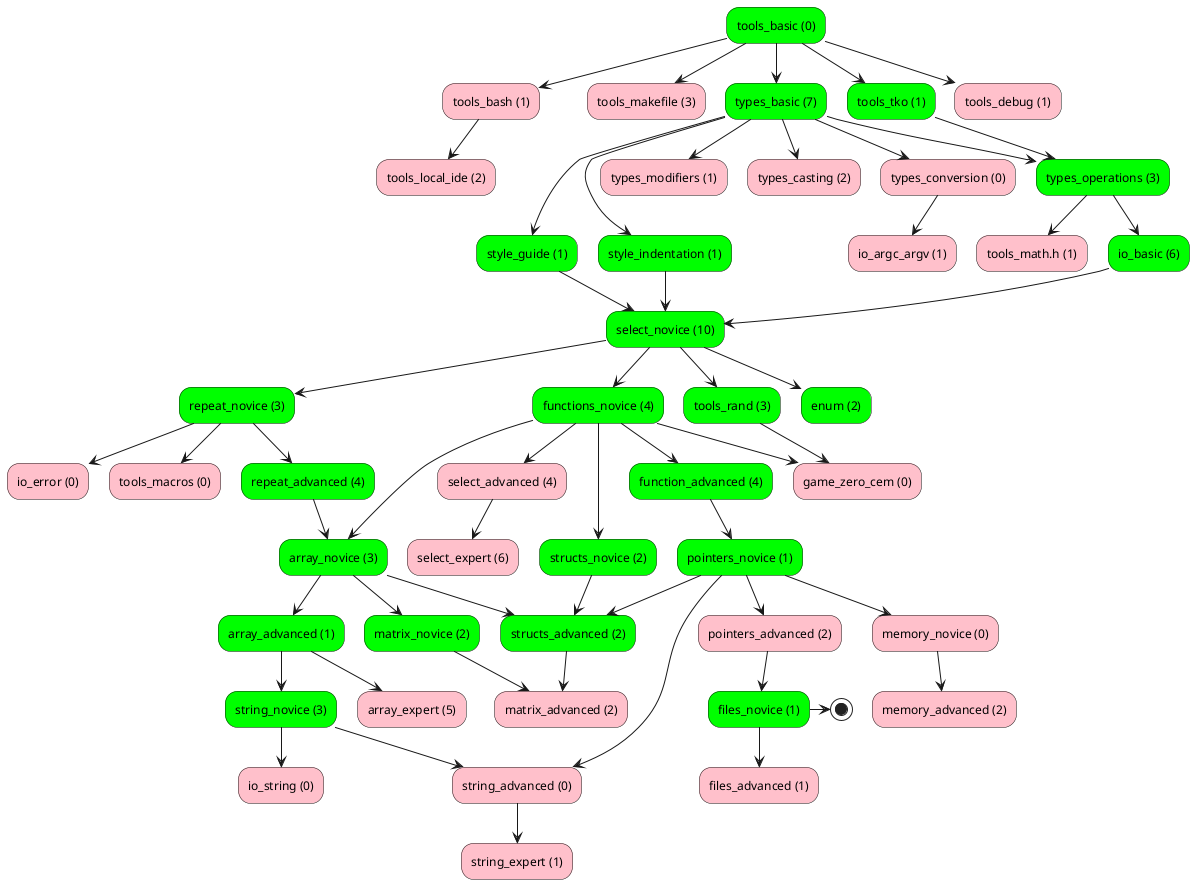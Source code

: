 @startuml graph
"tools_basic (0)" #lime --> "tools_bash (1)" #pink
"tools_bash (1)" #pink --> "tools_local_ide (2)" #pink
"tools_basic (0)" #lime --> "tools_makefile (3)" #pink
"tools_basic (0)" #lime --> "types_basic (7)" #lime
"types_basic (7)" #lime --> "style_guide (1)" #lime
"types_basic (7)" #lime --> "style_indentation (1)" #lime
"types_basic (7)" #lime --> "types_modifiers (1)" #pink
"types_basic (7)" #lime --> "types_casting (2)" #pink
"types_basic (7)" #lime --> "types_conversion (0)" #pink
"types_basic (7)" #lime --> "types_operations (3)" #lime
"tools_tko (1)" #lime --> "types_operations (3)" #lime
"types_operations (3)" #lime --> "tools_math.h (1)" #pink
"types_operations (3)" #lime --> "io_basic (6)" #lime
"string_novice (3)" #lime --> "io_string (0)" #pink
"repeat_novice (3)" #lime --> "io_error (0)" #pink
"repeat_novice (3)" #lime --> "tools_macros (0)" #pink
"tools_basic (0)" #lime --> "tools_tko (1)" #lime
"io_basic (6)" #lime --> "select_novice (10)" #lime
"style_guide (1)" #lime --> "select_novice (10)" #lime
"style_indentation (1)" #lime --> "select_novice (10)" #lime
"tools_basic (0)" #lime --> "tools_debug (1)" #pink
"functions_novice (4)" #lime --> "select_advanced (4)" #pink
"select_advanced (4)" #pink --> "select_expert (6)" #pink
"select_novice (10)" #lime --> "functions_novice (4)" #lime
"functions_novice (4)" #lime --> "function_advanced (4)" #lime
"select_novice (10)" #lime --> "repeat_novice (3)" #lime
"repeat_novice (3)" #lime --> "repeat_advanced (4)" #lime
"select_novice (10)" #lime --> "tools_rand (3)" #lime
"tools_rand (3)" #lime --> "game_zero_cem (0)" #pink
"functions_novice (4)" #lime --> "game_zero_cem (0)" #pink
"types_conversion (0)" #pink --> "io_argc_argv (1)" #pink
"repeat_advanced (4)" #lime --> "array_novice (3)" #lime
"functions_novice (4)" #lime --> "array_novice (3)" #lime
"array_novice (3)" #lime --> "array_advanced (1)" #lime
"array_advanced (1)" #lime --> "array_expert (5)" #pink
"array_advanced (1)" #lime --> "string_novice (3)" #lime
"string_novice (3)" #lime --> "string_advanced (0)" #pink
"pointers_novice (1)" #lime --> "string_advanced (0)" #pink
"string_advanced (0)" #pink --> "string_expert (1)" #pink
"function_advanced (4)" #lime --> "pointers_novice (1)" #lime
"functions_novice (4)" #lime --> "structs_novice (2)" #lime
"array_novice (3)" #lime --> "matrix_novice (2)" #lime
"matrix_novice (2)" #lime --> "matrix_advanced (2)" #pink
"structs_advanced (2)" #lime --> "matrix_advanced (2)" #pink
"pointers_novice (1)" #lime --> "structs_advanced (2)" #lime
"array_novice (3)" #lime --> "structs_advanced (2)" #lime
"structs_novice (2)" #lime --> "structs_advanced (2)" #lime
"select_novice (10)" #lime --> "enum (2)" #lime
"pointers_novice (1)" #lime --> "pointers_advanced (2)" #pink
"pointers_novice (1)" #lime --> "memory_novice (0)" #pink
"memory_novice (0)" #pink --> "memory_advanced (2)" #pink
"pointers_advanced (2)" #pink --> "files_novice (1)" #lime
"files_novice (1)" #lime --> "files_advanced (1)" #pink
"files_novice (1)" #lime -> (*)
@enduml